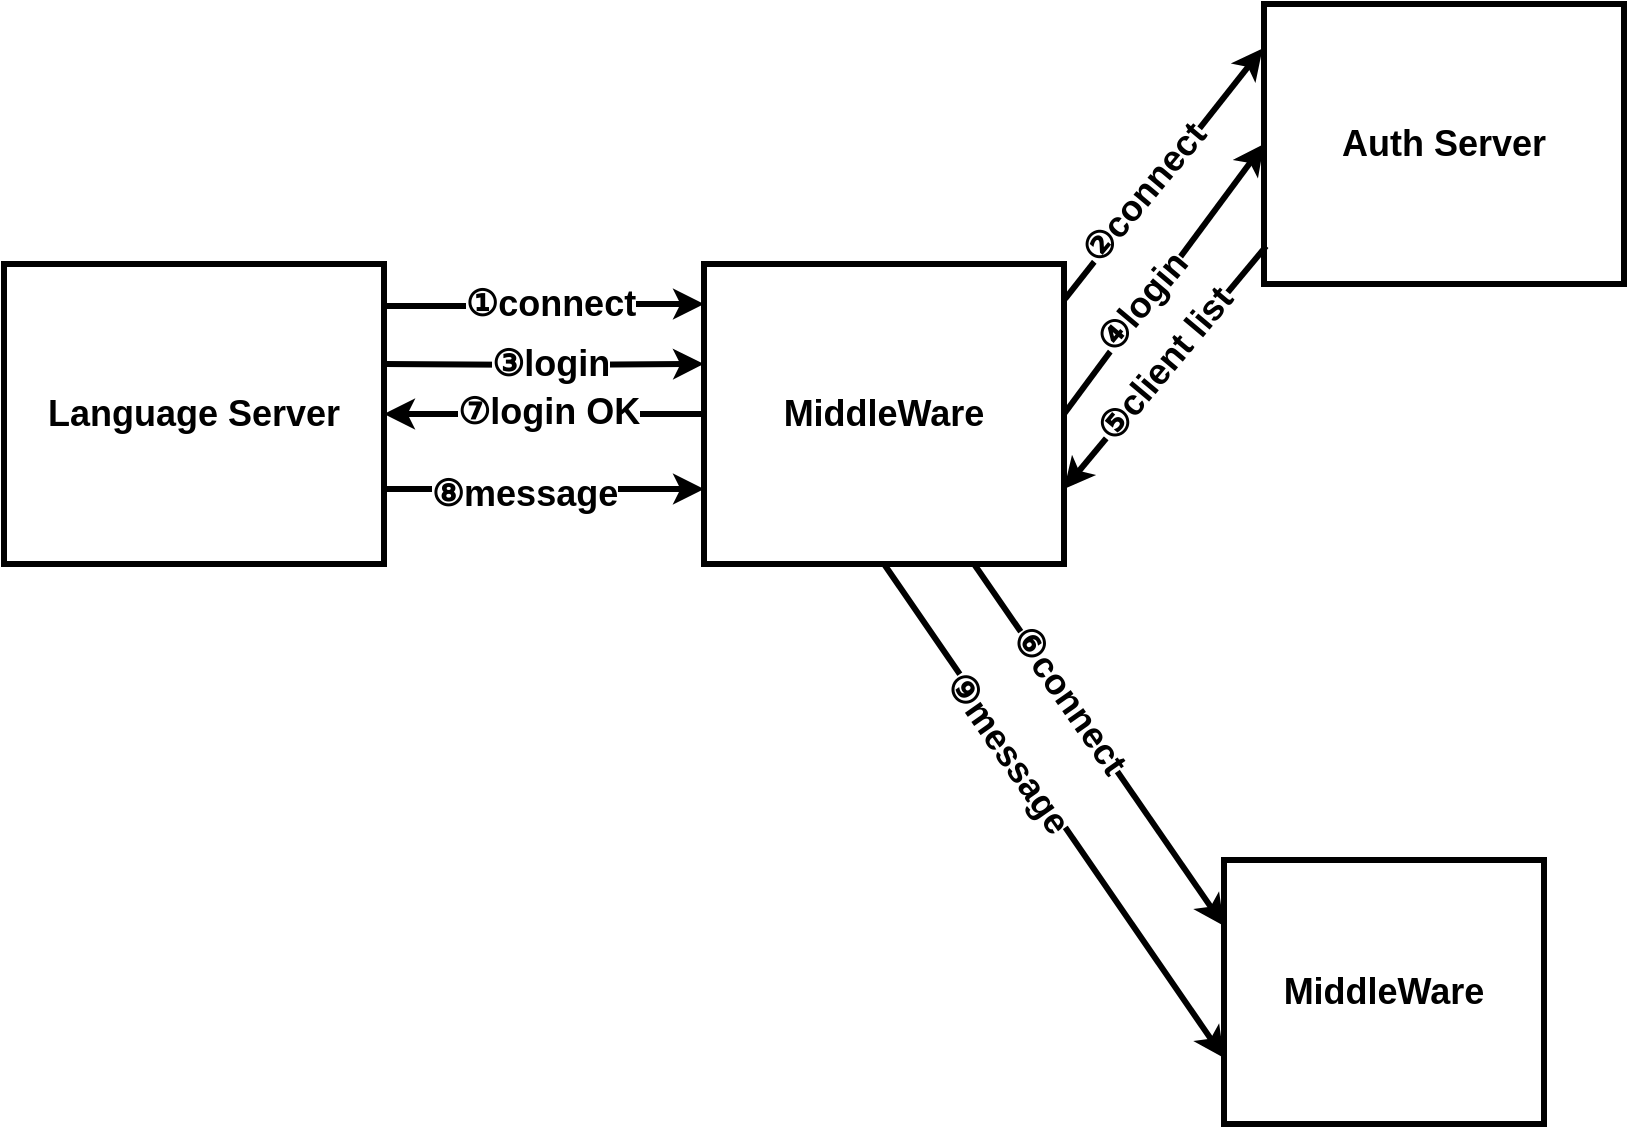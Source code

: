 <mxfile version="13.1.3">
    <diagram id="6hGFLwfOUW9BJ-s0fimq" name="Page-1">
        <mxGraphModel dx="813" dy="360" grid="1" gridSize="10" guides="1" tooltips="1" connect="1" arrows="1" fold="1" page="1" pageScale="1" pageWidth="827" pageHeight="1169" math="0" shadow="0">
            <root>
                <mxCell id="0"/>
                <mxCell id="1" parent="0"/>
                <mxCell id="64" style="edgeStyle=orthogonalEdgeStyle;rounded=0;orthogonalLoop=1;jettySize=auto;html=1;strokeWidth=3;strokeColor=#000000;entryX=0;entryY=0;entryDx=0;entryDy=0;" parent="1" edge="1">
                    <mxGeometry relative="1" as="geometry">
                        <mxPoint x="200" y="240" as="sourcePoint"/>
                        <mxPoint x="360" y="240" as="targetPoint"/>
                        <Array as="points">
                            <mxPoint x="280" y="241"/>
                        </Array>
                    </mxGeometry>
                </mxCell>
                <mxCell id="73" value="&lt;font style=&quot;font-size: 18px&quot;&gt;&lt;b&gt;&lt;font color=&quot;#000000&quot;&gt;①&lt;/font&gt;&lt;font color=&quot;#000000&quot;&gt;connect&lt;/font&gt;&lt;/b&gt;&lt;/font&gt;" style="edgeLabel;html=1;align=center;verticalAlign=middle;resizable=0;points=[];" parent="64" vertex="1" connectable="0">
                    <mxGeometry x="0.333" y="-30" relative="1" as="geometry">
                        <mxPoint x="-23" y="-30.11" as="offset"/>
                    </mxGeometry>
                </mxCell>
                <mxCell id="65" style="edgeStyle=orthogonalEdgeStyle;rounded=0;orthogonalLoop=1;jettySize=auto;html=1;strokeColor=#000000;strokeWidth=3;entryX=0;entryY=0.333;entryDx=0;entryDy=0;entryPerimeter=0;" parent="1" edge="1" target="61">
                    <mxGeometry relative="1" as="geometry">
                        <mxPoint x="200" y="270" as="sourcePoint"/>
                        <mxPoint x="340" y="270" as="targetPoint"/>
                        <Array as="points"/>
                    </mxGeometry>
                </mxCell>
                <mxCell id="74" value="&lt;font style=&quot;font-size: 18px&quot;&gt;&lt;b&gt;&lt;font color=&quot;#000000&quot;&gt;③&lt;/font&gt;&lt;font color=&quot;#000000&quot;&gt;login&lt;/font&gt;&lt;/b&gt;&lt;/font&gt;" style="edgeLabel;html=1;align=center;verticalAlign=middle;resizable=0;points=[];" parent="65" vertex="1" connectable="0">
                    <mxGeometry x="0.32" y="2" relative="1" as="geometry">
                        <mxPoint x="-22.34" y="2" as="offset"/>
                    </mxGeometry>
                </mxCell>
                <mxCell id="60" value="&lt;b&gt;&lt;font color=&quot;#000000&quot; style=&quot;font-size: 18px&quot;&gt;Language Server&lt;/font&gt;&lt;/b&gt;" style="rounded=0;whiteSpace=wrap;html=1;fillColor=none;strokeColor=#000000;strokeWidth=3;" parent="1" vertex="1">
                    <mxGeometry x="10" y="220" width="190" height="150" as="geometry"/>
                </mxCell>
                <mxCell id="61" value="&lt;b&gt;&lt;font color=&quot;#000000&quot; style=&quot;font-size: 18px&quot;&gt;MiddleWare&lt;/font&gt;&lt;/b&gt;" style="rounded=0;whiteSpace=wrap;html=1;fillColor=none;strokeColor=#000000;strokeWidth=3;" parent="1" vertex="1">
                    <mxGeometry x="360" y="220" width="180" height="150" as="geometry"/>
                </mxCell>
                <mxCell id="82" value="&lt;b&gt;&lt;font color=&quot;#000000&quot; style=&quot;font-size: 18px&quot;&gt;Auth Server&lt;/font&gt;&lt;/b&gt;" style="rounded=0;whiteSpace=wrap;html=1;fillColor=none;strokeColor=#000000;strokeWidth=3;" parent="1" vertex="1">
                    <mxGeometry x="640" y="90" width="180" height="140" as="geometry"/>
                </mxCell>
                <mxCell id="84" value="" style="endArrow=classic;html=1;strokeColor=#000000;strokeWidth=3;exitX=1.003;exitY=0.116;exitDx=0;exitDy=0;entryX=-0.004;entryY=0.159;entryDx=0;entryDy=0;exitPerimeter=0;entryPerimeter=0;" parent="1" source="61" target="82" edge="1">
                    <mxGeometry width="50" height="50" relative="1" as="geometry">
                        <mxPoint x="480" y="290" as="sourcePoint"/>
                        <mxPoint x="530" y="240" as="targetPoint"/>
                    </mxGeometry>
                </mxCell>
                <mxCell id="87" value="&lt;b&gt;&lt;font color=&quot;#000000&quot; style=&quot;font-size: 18px&quot;&gt;②connect&lt;/font&gt;&lt;/b&gt;" style="edgeLabel;html=1;align=center;verticalAlign=middle;resizable=0;points=[];rotation=-50;" parent="84" vertex="1" connectable="0">
                    <mxGeometry x="-0.186" y="2" relative="1" as="geometry">
                        <mxPoint as="offset"/>
                    </mxGeometry>
                </mxCell>
                <mxCell id="85" value="" style="endArrow=classic;html=1;strokeColor=#000000;strokeWidth=3;exitX=1;exitY=0.5;exitDx=0;exitDy=0;entryX=0;entryY=0.5;entryDx=0;entryDy=0;" parent="1" source="61" target="82" edge="1">
                    <mxGeometry width="50" height="50" relative="1" as="geometry">
                        <mxPoint x="520" y="340" as="sourcePoint"/>
                        <mxPoint x="570" y="290" as="targetPoint"/>
                    </mxGeometry>
                </mxCell>
                <mxCell id="92" value="&lt;b&gt;&lt;font style=&quot;font-size: 18px&quot;&gt;&lt;font color=&quot;#000000&quot;&gt;④&lt;/font&gt;&lt;font color=&quot;#000000&quot;&gt;login&lt;/font&gt;&lt;/font&gt;&lt;/b&gt;" style="edgeLabel;html=1;align=center;verticalAlign=middle;resizable=0;points=[];rotation=-50;fontSize=13;" parent="85" vertex="1" connectable="0">
                    <mxGeometry x="-0.192" y="2" relative="1" as="geometry">
                        <mxPoint as="offset"/>
                    </mxGeometry>
                </mxCell>
                <mxCell id="86" value="" style="endArrow=classic;html=1;strokeColor=#000000;strokeWidth=3;entryX=1;entryY=0.75;entryDx=0;entryDy=0;exitX=0.006;exitY=0.865;exitDx=0;exitDy=0;exitPerimeter=0;" parent="1" source="82" target="61" edge="1">
                    <mxGeometry width="50" height="50" relative="1" as="geometry">
                        <mxPoint x="590" y="270" as="sourcePoint"/>
                        <mxPoint x="640" y="220" as="targetPoint"/>
                    </mxGeometry>
                </mxCell>
                <mxCell id="94" value="&lt;font color=&quot;#000000&quot; style=&quot;font-size: 18px&quot;&gt;&lt;b&gt;⑤client list&lt;/b&gt;&lt;/font&gt;" style="edgeLabel;html=1;align=center;verticalAlign=middle;resizable=0;points=[];rotation=-50;fontSize=13;" parent="86" vertex="1" connectable="0">
                    <mxGeometry x="0.097" y="1" relative="1" as="geometry">
                        <mxPoint x="3.61" y="-8.34" as="offset"/>
                    </mxGeometry>
                </mxCell>
                <mxCell id="95" value="" style="endArrow=classic;html=1;strokeColor=#000000;strokeWidth=3;entryX=1;entryY=0.5;entryDx=0;entryDy=0;exitX=0;exitY=0.5;exitDx=0;exitDy=0;" parent="1" edge="1" target="60" source="61">
                    <mxGeometry width="50" height="50" relative="1" as="geometry">
                        <mxPoint x="361.596" y="304.58" as="sourcePoint"/>
                        <mxPoint x="219.02" y="303.95" as="targetPoint"/>
                        <Array as="points"/>
                    </mxGeometry>
                </mxCell>
                <mxCell id="97" value="&lt;b&gt;&lt;font color=&quot;#000000&quot; style=&quot;font-size: 18px&quot;&gt;⑦login OK&lt;/font&gt;&lt;/b&gt;" style="edgeLabel;html=1;align=center;verticalAlign=middle;resizable=0;points=[];" parent="95" vertex="1" connectable="0">
                    <mxGeometry x="0.076" y="-1" relative="1" as="geometry">
                        <mxPoint x="7.9" as="offset"/>
                    </mxGeometry>
                </mxCell>
                <mxCell id="100" value="" style="endArrow=classic;html=1;strokeColor=#000000;strokeWidth=3;fontSize=13;entryX=0;entryY=0.75;entryDx=0;entryDy=0;exitX=1;exitY=0.75;exitDx=0;exitDy=0;" parent="1" edge="1" target="61" source="60">
                    <mxGeometry width="50" height="50" relative="1" as="geometry">
                        <mxPoint x="201" y="355" as="sourcePoint"/>
                        <mxPoint x="347" y="352" as="targetPoint"/>
                    </mxGeometry>
                </mxCell>
                <mxCell id="101" value="&lt;font color=&quot;#000000&quot; style=&quot;font-size: 18px&quot;&gt;⑧message&lt;/font&gt;" style="edgeLabel;html=1;align=center;verticalAlign=middle;resizable=0;points=[];fontSize=11;fontStyle=1" parent="100" vertex="1" connectable="0">
                    <mxGeometry x="-0.122" y="-2" relative="1" as="geometry">
                        <mxPoint as="offset"/>
                    </mxGeometry>
                </mxCell>
                <mxCell id="103" value="&lt;b&gt;&lt;font color=&quot;#000000&quot; style=&quot;font-size: 18px&quot;&gt;MiddleWare&lt;/font&gt;&lt;/b&gt;" style="rounded=0;whiteSpace=wrap;html=1;fillColor=none;strokeColor=#000000;strokeWidth=3;" parent="1" vertex="1">
                    <mxGeometry x="620" y="518" width="160" height="132" as="geometry"/>
                </mxCell>
                <mxCell id="106" value="" style="endArrow=classic;html=1;strokeColor=#000000;strokeWidth=3;fontSize=11;exitX=0.75;exitY=1;exitDx=0;exitDy=0;entryX=0;entryY=0.25;entryDx=0;entryDy=0;" parent="1" source="61" target="103" edge="1">
                    <mxGeometry width="50" height="50" relative="1" as="geometry">
                        <mxPoint x="390" y="440" as="sourcePoint"/>
                        <mxPoint x="440" y="390" as="targetPoint"/>
                    </mxGeometry>
                </mxCell>
                <mxCell id="108" value="&lt;font style=&quot;font-size: 18px&quot; color=&quot;#000000&quot;&gt;&lt;b&gt;⑥connect&lt;/b&gt;&lt;/font&gt;" style="edgeLabel;html=1;align=center;verticalAlign=middle;resizable=0;points=[];fontSize=11;rotation=55;" parent="106" vertex="1" connectable="0">
                    <mxGeometry x="-0.251" y="1" relative="1" as="geometry">
                        <mxPoint as="offset"/>
                    </mxGeometry>
                </mxCell>
                <mxCell id="107" value="" style="endArrow=classic;html=1;strokeColor=#000000;strokeWidth=3;fontSize=11;exitX=0.5;exitY=1;exitDx=0;exitDy=0;entryX=0;entryY=0.75;entryDx=0;entryDy=0;" parent="1" source="61" target="103" edge="1">
                    <mxGeometry width="50" height="50" relative="1" as="geometry">
                        <mxPoint x="360" y="430" as="sourcePoint"/>
                        <mxPoint x="410" y="380" as="targetPoint"/>
                    </mxGeometry>
                </mxCell>
                <mxCell id="109" value="&lt;b&gt;&lt;font color=&quot;#000000&quot; style=&quot;font-size: 18px&quot;&gt;⑨message&lt;/font&gt;&lt;/b&gt;" style="edgeLabel;html=1;align=center;verticalAlign=middle;resizable=0;points=[];fontSize=11;rotation=55;" parent="107" vertex="1" connectable="0">
                    <mxGeometry x="-0.245" y="-2" relative="1" as="geometry">
                        <mxPoint as="offset"/>
                    </mxGeometry>
                </mxCell>
            </root>
        </mxGraphModel>
    </diagram>
</mxfile>